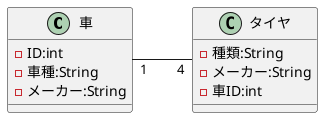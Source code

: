 @startuml クラス図
left to right direction
class 車 {
    - ID:int
    - 車種:String
    - メーカー:String
}
class タイヤ {
    - 種類:String
    - メーカー:String
    - 車ID:int
}
車 "1" -- "4" タイヤ
@enduml